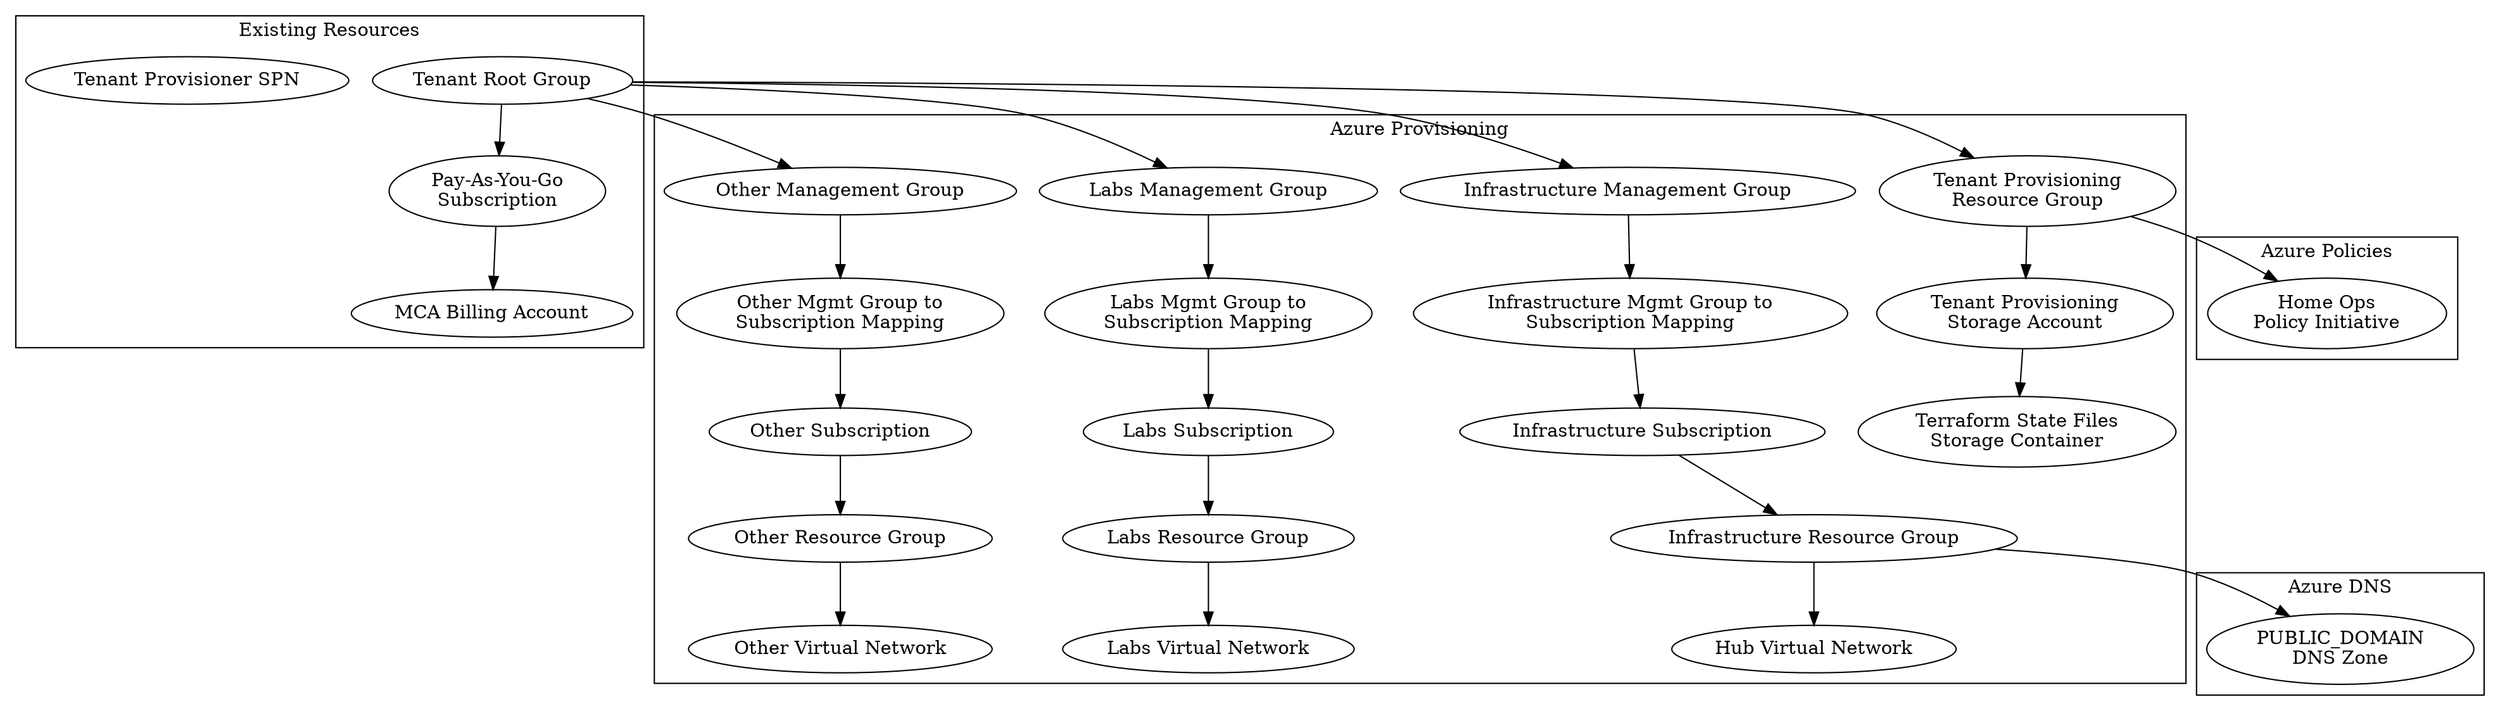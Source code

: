 digraph G {

    subgraph cluster_existing {
        label = "Existing Resources"

        "Tenant Root Group" -> "Pay-As-You-Go\nSubscription"
        "Tenant Provisioner SPN"
        "MCA Billing Account"
        "Pay-As-You-Go\nSubscription" -> "MCA Billing Account"
    }

    subgraph cluster_azure_provisioning {
        label = "Azure Provisioning"

        "Tenant Root Group" -> "Tenant Provisioning\nResource Group"
        "Tenant Provisioning\nResource Group" -> "Tenant Provisioning\nStorage Account"
        "Tenant Provisioning\nStorage Account" -> "Terraform State Files\nStorage Container"

        "Tenant Root Group" -> "Infrastructure Management Group"
        "Tenant Root Group" -> "Labs Management Group"
        "Tenant Root Group" -> "Other Management Group"

        "Infrastructure Management Group" -> "Infrastructure Mgmt Group to\nSubscription Mapping"
        "Labs Management Group" -> "Labs Mgmt Group to\nSubscription Mapping"
        "Other Management Group" -> "Other Mgmt Group to\nSubscription Mapping"

        "Infrastructure Mgmt Group to\nSubscription Mapping" -> "Infrastructure Subscription"
        "Labs Mgmt Group to\nSubscription Mapping" -> "Labs Subscription"
        "Other Mgmt Group to\nSubscription Mapping" -> "Other Subscription"

        "Infrastructure Subscription" -> "Infrastructure Resource Group"
        "Labs Subscription" -> "Labs Resource Group"
        "Other Subscription" -> "Other Resource Group"

        "Infrastructure Resource Group" -> "Hub Virtual Network"

        "Labs Resource Group" -> "Labs Virtual Network"
        "Other Resource Group" -> "Other Virtual Network"
    }

    subgraph cluster_azure_dns {
        label = "Azure DNS"

        "Infrastructure Resource Group" -> "PUBLIC_DOMAIN\nDNS Zone"
    }

    subgraph cluster_azure_policy {
        label = "Azure Policies"

        "Tenant Provisioning\nResource Group" -> "Home Ops\nPolicy Initiative"
    }

}
